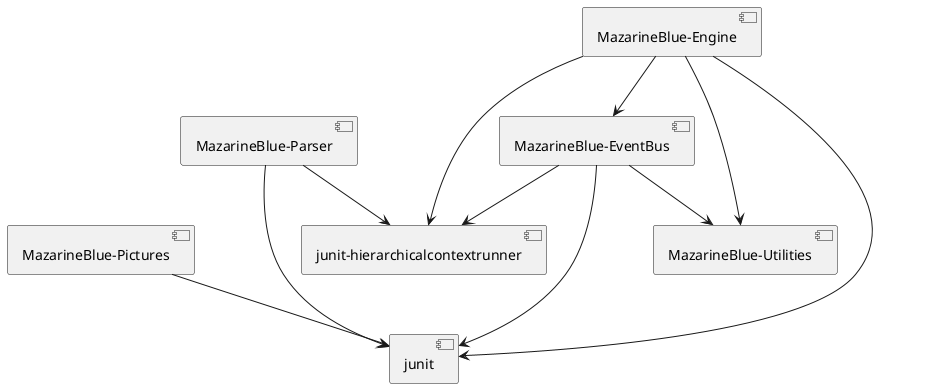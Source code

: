 @startuml
[MazarineBlue-Parser] --> [junit]
[MazarineBlue-Parser] --> [junit-hierarchicalcontextrunner]
[MazarineBlue-Pictures] --> [junit]
[MazarineBlue-EventBus] ---> [junit]
[MazarineBlue-EventBus] --> [junit-hierarchicalcontextrunner]
[MazarineBlue-EventBus] --> [MazarineBlue-Utilities]
[MazarineBlue-Engine] ---> [junit]
[MazarineBlue-Engine] --> [junit-hierarchicalcontextrunner]
[MazarineBlue-Engine] --> [MazarineBlue-EventBus]
[MazarineBlue-Engine] --> [MazarineBlue-Utilities]
@enduml
